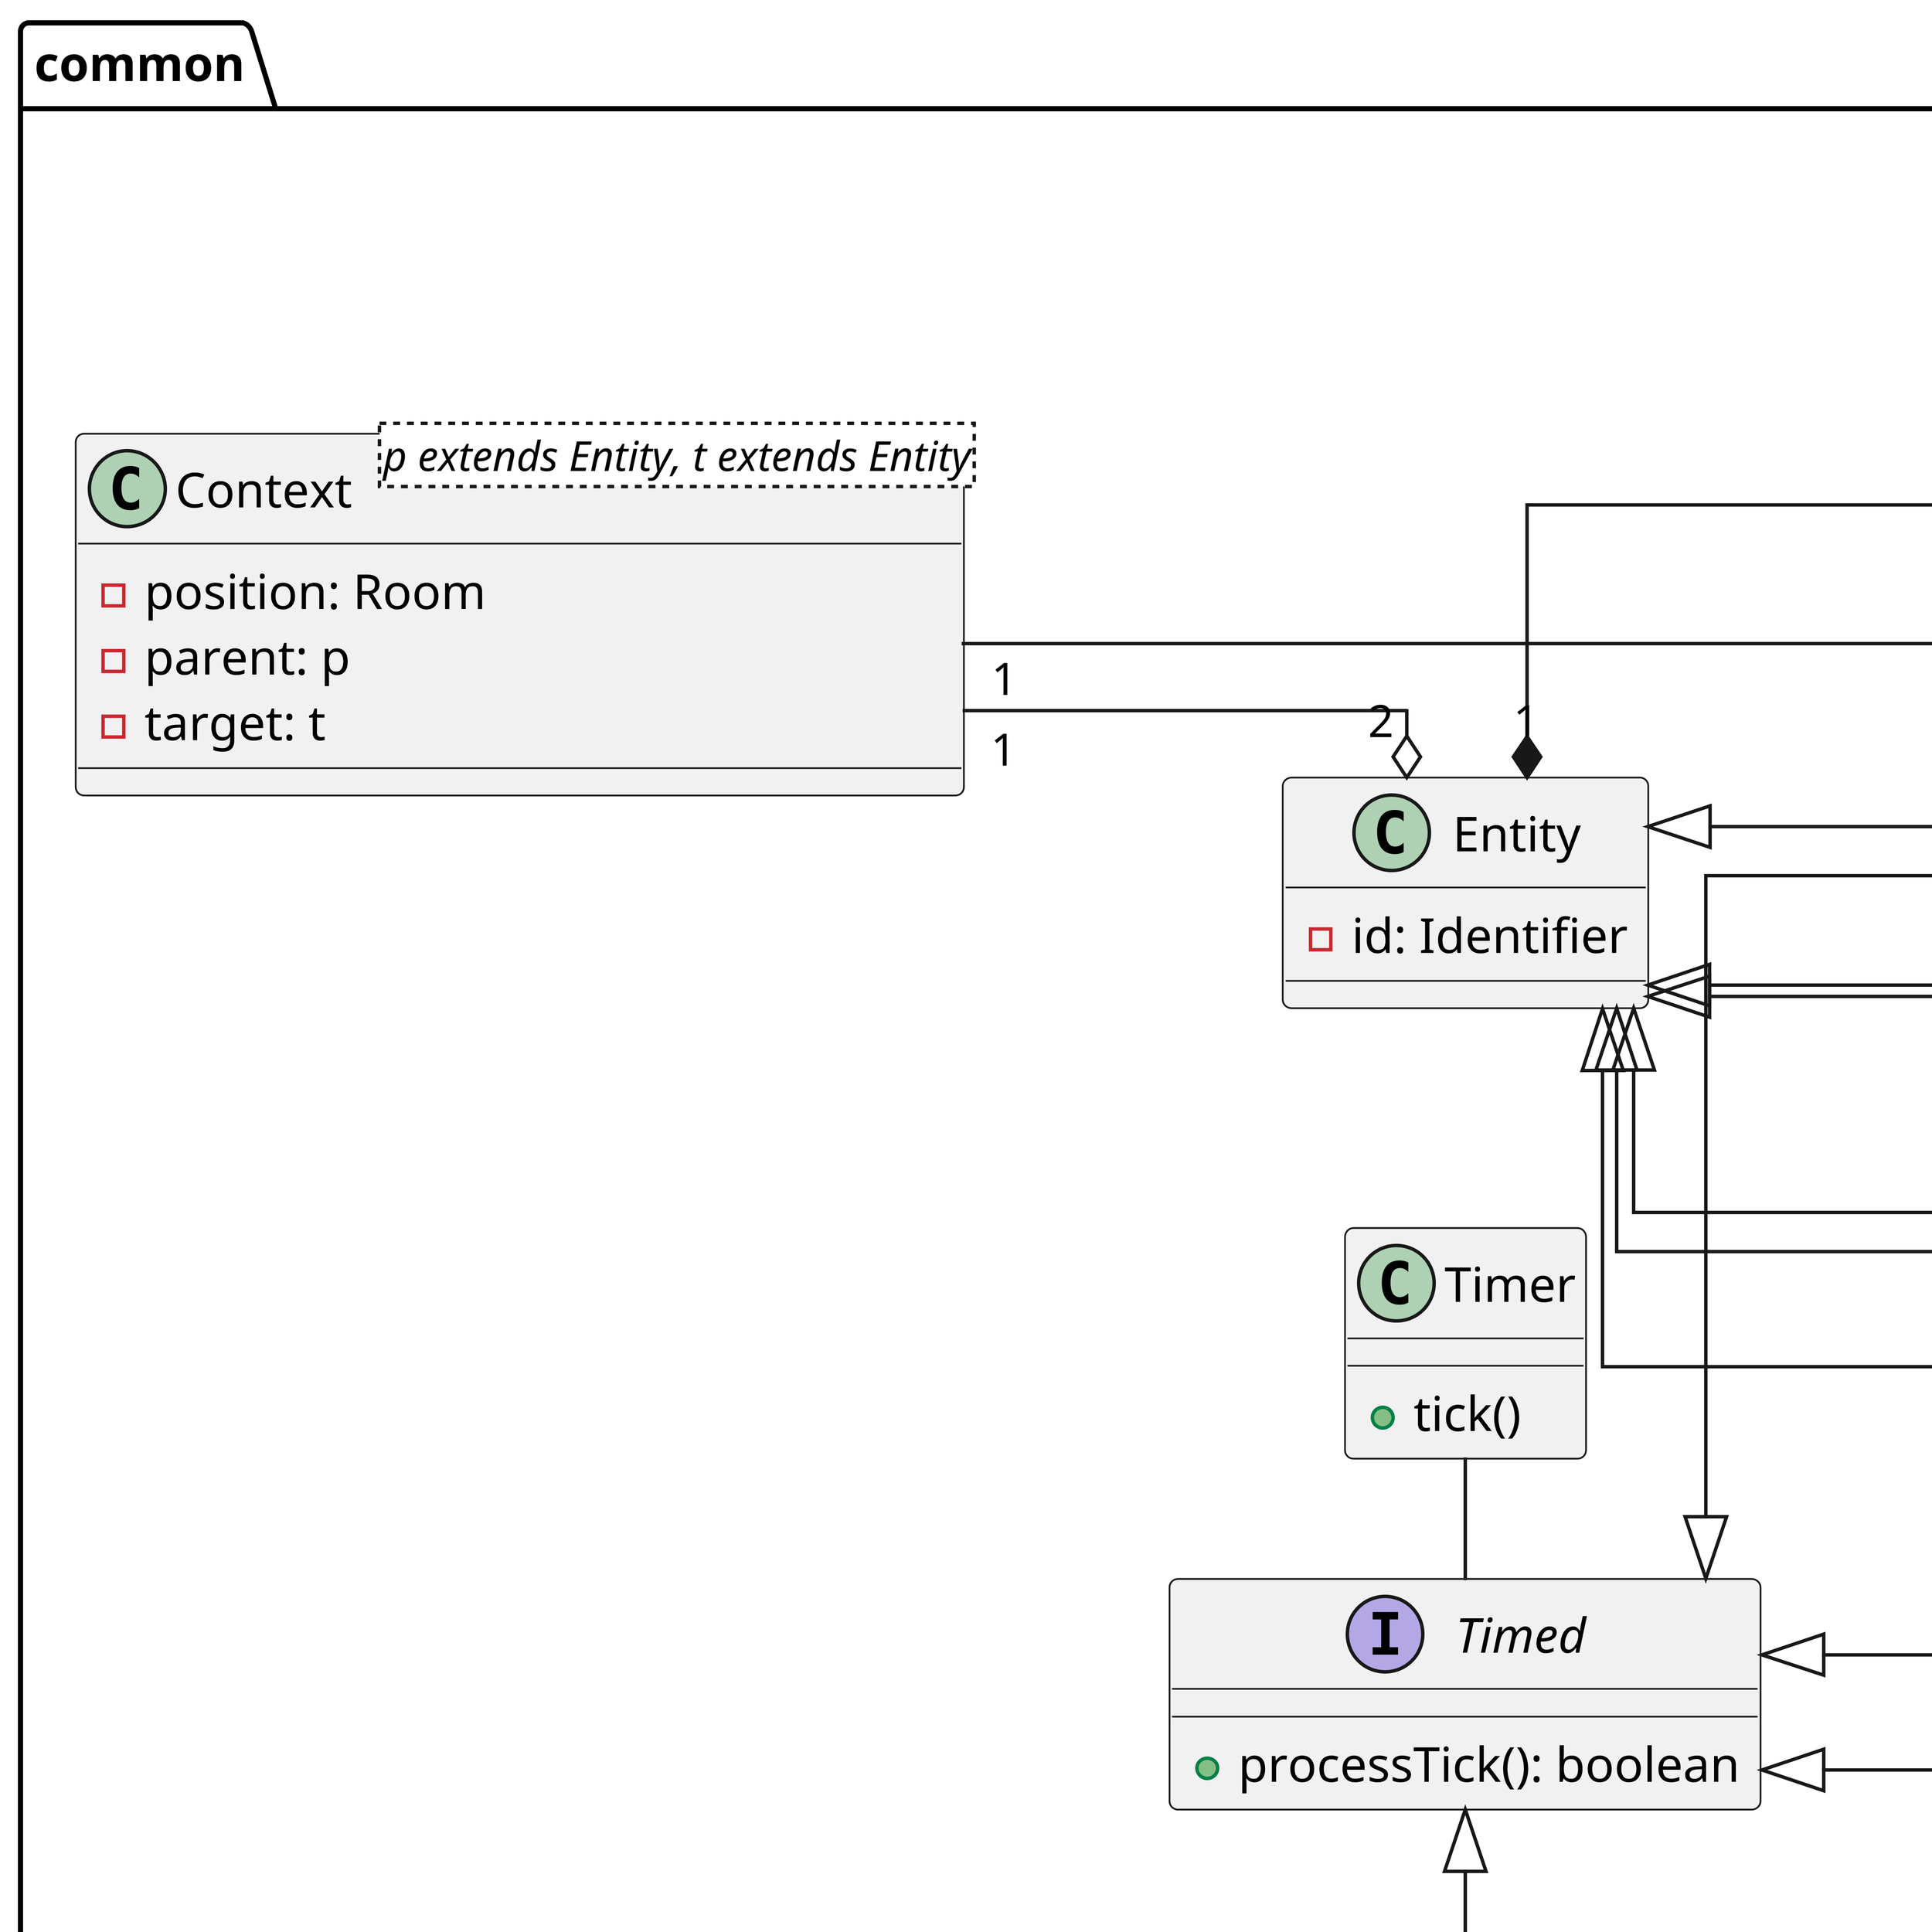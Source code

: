 @startuml

left to right direction
skinparam dpi 700
skinparam linetype ortho
page 2x2
skinparam pageMargin 10

set namespaceSeparator ::

class common::Identifier{
  -id: int
  -alreadyUsed: Set<int> {static}
  --
}

class common::Context<p extends Entity, t extends Entity>{
  -position: Room
  -parent: p
  -target: t
}

interface common::Timed{
  +processTick(): boolean
}

class common::Entity{
  -id: Identifier
}

class common::Room{
  -inventory: Inventory
  -playerList: List of Human
  -doorList: List of Door
  -getDoorsAction: GetDoorsAction = DGetDoorsAction
  -enterActions: ActionQueue<EnterAction>
  --
  +getDoors(): List of Door
  +enter(context: Context): boolean
  +leave(context: Context): boolean
}

Timed <|-- Room

class common::Map{
  -roomList: List of Room
  --
  +getRoom(id: int): Room
  +getRoomList(): List of Room
}

Timed <|-- Map
Entity <|-- Map
Room "1..*" --* "1" Map

class common::Minimap{
  -roomList: List of Room
  --
  +getRoomList(): List of Room
  +refreshRoomState(id: int): boolean
}

Entity <|-- Minimap
Minimap - Map

abstract class common::Human{
  -position: Room
  -inventory: Inventory
  -stunned: boolean
  -stunDuration: int
  -stunAction: ActionQueue<StunAction>
  -killActions: ActionQueue<KillAction>
  -minimap: Minimap
  __
  +move(): boolean
  +useItem(): boolean
  +pickUpItem(): boolean
  +dropItem(): boolean
  +dropAllItems(): boolean
  +changeRoom(room: Room): boolean
  +stun(): boolean
  +kill(): boolean
}

Timed <|-- Human
Human "1" *-- "1" Minimap

class common::human::Student{
  +processTick(): boolean
  +processUserInput(): boolean
}

class common::human::Teacher{
  +processTick(): boolean
}

Teacher - Map

abstract class common::Item<u extends UseAction, pu extends PickupAction, pd extends PutdownAction, tp extends TickProcessor>{
  -useAction: u
  -pickUpAction: pu
  -putDownAction: pd
  -tickProcessor: tp
  __
  +pickUp(context: Context<Human, Item>): boolean
  +putDown(context: Context<Human, Item>): boolean
  +use(context: Context<Human, Item>): boolean
  +processTick(): boolean
}

Timed <|-- Item

class common::Door{
  -target: Room
  --
  +open(context: Context): boolean
}

class common::Inventory{
  -maxSize: int
  -container: List of Item
  --
  +transferItems(context: Context, ids: List of Identifier): boolean
  +sendInventoryList(): List of Item
  +selectItem(): Identifier
}

class common::Timer{
  +tick()
}

interface actions::Action{
  --
  +execute(context: Context): boolean {abstract}
}

class actions::ActionQueue<e extends OrderedAction>{
  -queue: queue of e
  --
  +addAction(action: Action): boolean
  +execute(context: Context): boolean
  +executeAll(context: Context): boolean
  +removeFirst(): boolean
  +remove(action: Action): boolean
}

Room "1" *-- "1" ActionQueue
Human "1" *-- "2" ActionQueue

class actions::OrderedAction{
  -priority: int
  --
  +CompareTo(other: OrderedAction): int
}

ActionQueue "1" *-- "1..*" OrderedAction

Action <|-- OrderedAction

interface actions::item::ItemAction
interface actions::room::RoomAction
interface actions::human::HumanAction

Action <|-- ItemAction
Action <|-- RoomAction
Action <|-- HumanAction

interface actions::item::UseAction
interface actions::item::PickupAction
interface actions::item::PutdownAction
interface actions::item::TickProcessor

ItemAction <|-- UseAction
ItemAction <|-- PickupAction
ItemAction <|-- PutdownAction
ItemAction <|-- TickProcessor

abstract class actions::room::EnterAction
interface actions::room::GetDoorsAction

RoomAction <|-- EnterAction
OrderedAction <|-- EnterAction
RoomAction <|-- GetDoorsAction

abstract class actions::human::KillAction
abstract class actions::human::StunAction

HumanAction <|-- KillAction
OrderedAction <|-- KillAction
HumanAction <|-- StunAction
OrderedAction <|-- StunAction

'Item actions
class actions::item::TransistorAction {
  -pair: Item
  -on: boolean
  --
  +execute(context: Context): boolean
}

class actions::item::CamambertAction {
  -duration: int = 3
  -on: boolean
  --
  +execute(context: Context): boolean
}

class actions::item::TVSZAction {
  -duration: int = 3
  --
  +execute(context: Context): boolean
}

class actions::item::BeerGlassAction {
  -duration: int = 3
  -on: boolean
  --
  +execute(context: Context): boolean
}

class actions::item::MaskAction {
  -duration: int = 3
  -on: boolean
  --
  +execute(context: Context): boolean
}

class actions::item::ClothAction {
  -duration: int = 2
  -on: boolean
  --
  +execute(context: Context): boolean
}

class actions::item::SlipstickAction {
  --
  +execute(context: Context): boolean
}

class actions::item::decreaseDurationAction {
  __
  +execute(context: Context): boolean
}

TickProcessor <|-- decreaseDurationAction

class actions::item::dTickProcessor {
  __
  +execute(context: Context): boolean
}

TickProcessor <|-- dTickProcessor

UseAction <|-- TransistorAction
PutdownAction <|-- TransistorAction
PutdownAction <|-- CamambertAction
PickupAction <|-- TVSZAction
UseAction <|-- BeerGlassAction
UseAction <|-- MaskAction
PutdownAction <|-- ClothAction
PickupAction <|-- SlipstickAction

EnterAction <|-- ClothAction
EnterAction <|-- CamambertAction

KillAction <|-- TVSZAction
KillAction <|-- BeerGlassAction
StunAction <|-- MaskAction

'Room modifiers
class actions::room::GhostDoorsAction{
  -duration: int
  --
  +execute(context: Context): boolean
}

class actions::room::TeacherPresentAction{
  teacher: Teacher
  --
  +execute(context: Context): boolean
}

GetDoorsAction <|-- GhostDoorsAction
EnterAction <|-- TeacherPresentAction
Teacher "1" --o "1" TeacherPresentAction

'Default actions

class actions::human::DKillAction{
  --
  +execute(context: Context): boolean
}

class actions::human::DStunAction{
  --
  +execute(context: Context): boolean
}

KillAction <|-- DKillAction
StunAction <|-- DStunAction

class actions::room::DEnterAction{
  --
  +execute(context: Context): boolean
}

class actions::room::DGetDoorsAction{
  --
  +execute(context: Context): boolean
}

GetDoorsAction <|-- DGetDoorsAction
EnterAction <|-- DEnterAction

class actions::item::DPickupAction{
  --
  +execute(context: Context): boolean
}

class actions::item::DPutdownAction{
  --
  +execute(context: Context): boolean
}

PickupAction <|-- DPickupAction
PutdownAction <|-- DPutdownAction

Entity "1" *-- "1" Identifier
Entity <|-- Human
Entity <|-- Item
Entity <|-- Room
Entity <|-- Door
Human <|-- Student
Human <|-- Teacher
Inventory "1" --* "1" Human
Inventory "1" --* "1" Room
Item "0..n" --* "1" Inventory
Door "1" o-- "1" Room
Room "1" *-- "1..*" Door
Human "1" --o "1" Room
Context "1" --o "1" Room
Context "1" --o "2" Entity


'Connect the actions
Item "1" *-- "1" UseAction
Item "1" *-- "1" PickupAction
Item "1" *-- "1" PutdownAction
Item "1" *-- "1" TickProcessor

Room "1" *-- "1..*" EnterAction: > child
Room "1" *-- "1" GetDoorsAction: > child

Human "1" *-- "1..*" KillAction: > child
Human "1" *-- "1..*" StunAction: > child

Timed - Timer

@enduml